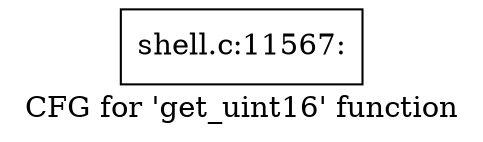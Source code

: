 digraph "CFG for 'get_uint16' function" {
	label="CFG for 'get_uint16' function";

	Node0x560276d32390 [shape=record,label="{shell.c:11567:}"];
}
